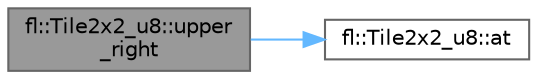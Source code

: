 digraph "fl::Tile2x2_u8::upper_right"
{
 // INTERACTIVE_SVG=YES
 // LATEX_PDF_SIZE
  bgcolor="transparent";
  edge [fontname=Helvetica,fontsize=10,labelfontname=Helvetica,labelfontsize=10];
  node [fontname=Helvetica,fontsize=10,shape=box,height=0.2,width=0.4];
  rankdir="LR";
  Node1 [id="Node000001",label="fl::Tile2x2_u8::upper\l_right",height=0.2,width=0.4,color="gray40", fillcolor="grey60", style="filled", fontcolor="black",tooltip=" "];
  Node1 -> Node2 [id="edge1_Node000001_Node000002",color="steelblue1",style="solid",tooltip=" "];
  Node2 [id="Node000002",label="fl::Tile2x2_u8::at",height=0.2,width=0.4,color="grey40", fillcolor="white", style="filled",URL="$d0/d2b/classfl_1_1_tile2x2__u8_aec08d4bb9cae61bb1f6926ce1a1d9b9c.html#aec08d4bb9cae61bb1f6926ce1a1d9b9c",tooltip=" "];
}
